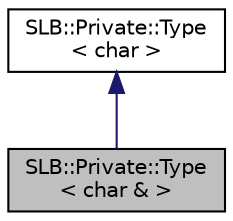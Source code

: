 digraph "SLB::Private::Type&lt; char &amp; &gt;"
{
  edge [fontname="Helvetica",fontsize="10",labelfontname="Helvetica",labelfontsize="10"];
  node [fontname="Helvetica",fontsize="10",shape=record];
  Node1 [label="SLB::Private::Type\l\< char & \>",height=0.2,width=0.4,color="black", fillcolor="grey75", style="filled", fontcolor="black"];
  Node2 -> Node1 [dir="back",color="midnightblue",fontsize="10",style="solid",fontname="Helvetica"];
  Node2 [label="SLB::Private::Type\l\< char \>",height=0.2,width=0.4,color="black", fillcolor="white", style="filled",URL="$structSLB_1_1Private_1_1Type_3_01char_01_4.html"];
}
